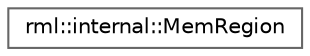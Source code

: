 digraph "类继承关系图"
{
 // LATEX_PDF_SIZE
  bgcolor="transparent";
  edge [fontname=Helvetica,fontsize=10,labelfontname=Helvetica,labelfontsize=10];
  node [fontname=Helvetica,fontsize=10,shape=box,height=0.2,width=0.4];
  rankdir="LR";
  Node0 [id="Node000000",label="rml::internal::MemRegion",height=0.2,width=0.4,color="grey40", fillcolor="white", style="filled",URL="$structrml_1_1internal_1_1_mem_region.html",tooltip=" "];
}
